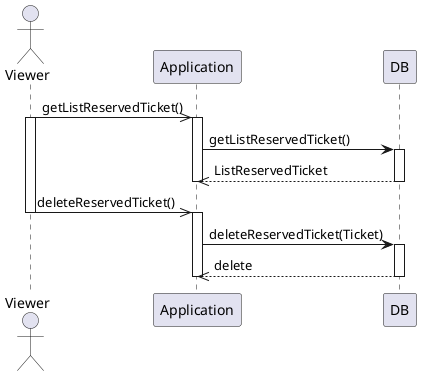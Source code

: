 @startuml

actor Viewer

Viewer ->> Application : getListReservedTicket()
activate Viewer
activate Application
Application -> DB : getListReservedTicket()
activate DB
Application <<-- DB : ListReservedTicket
deactivate DB
deactivate Application
Viewer ->> Application : deleteReservedTicket()
deactivate Viewer
activate Application
Application -> DB : deleteReservedTicket(Ticket)
activate DB
Application <<-- DB : delete
deactivate DB

database DB

deactivate Application

@enduml